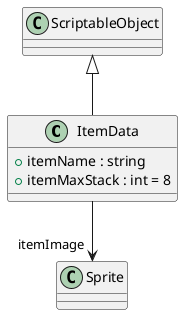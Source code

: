 @startuml
class ItemData {
    + itemName : string
    + itemMaxStack : int = 8
}
ScriptableObject <|-- ItemData
ItemData --> "itemImage" Sprite
@enduml
